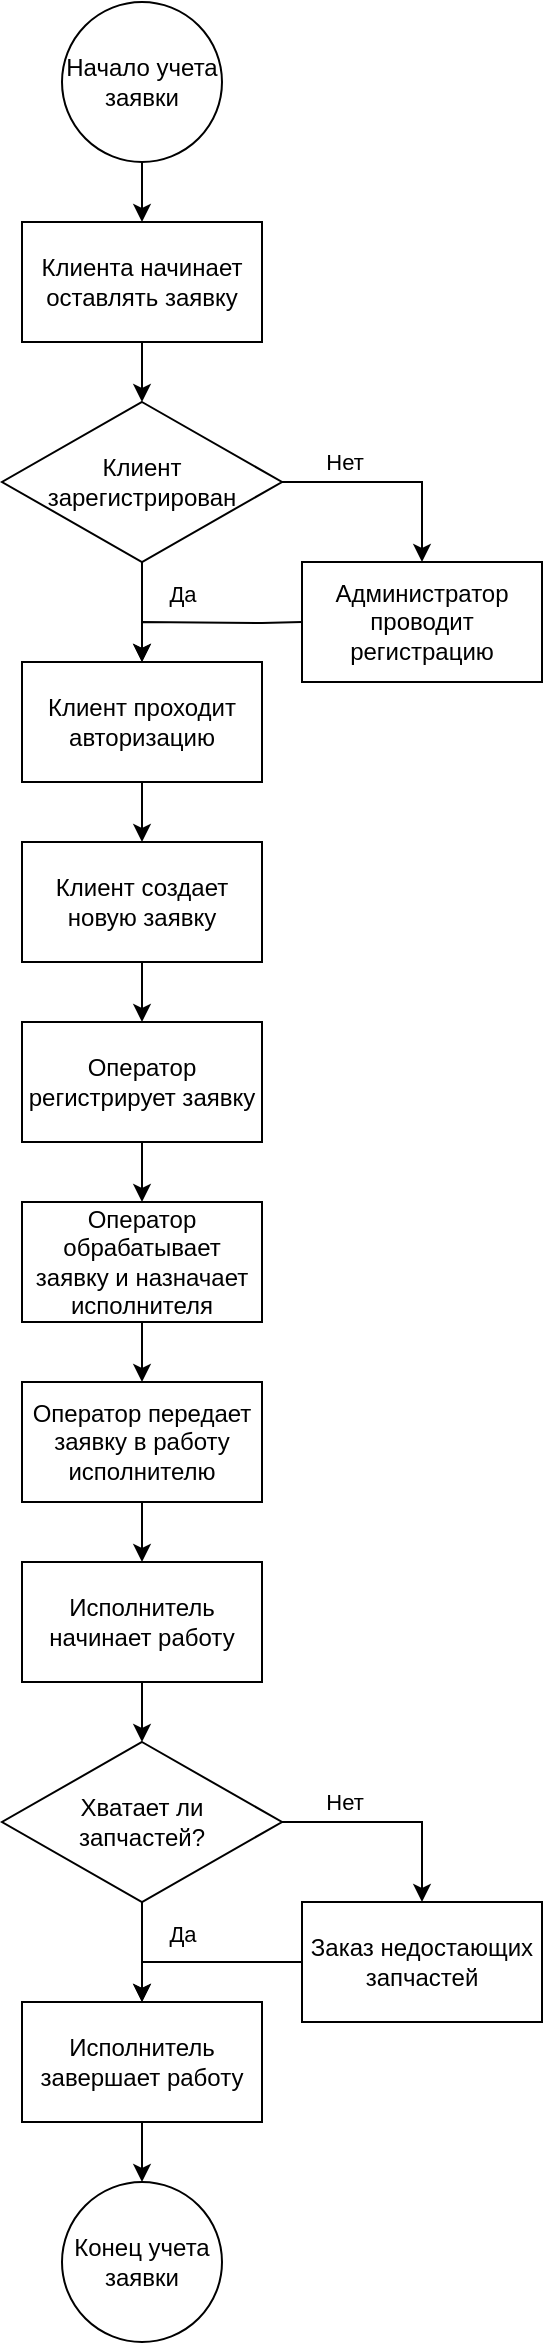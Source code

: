 <mxfile version="15.7.3" type="device"><diagram id="KRiuk2kqc8DtxJfHxlP1" name="Страница 1"><mxGraphModel dx="760" dy="597" grid="1" gridSize="10" guides="1" tooltips="1" connect="1" arrows="1" fold="1" page="1" pageScale="1" pageWidth="827" pageHeight="1169" math="0" shadow="0"><root><mxCell id="0"/><mxCell id="1" parent="0"/><mxCell id="5yxgRID9RsGGU8Y_MVv_-32" style="edgeStyle=orthogonalEdgeStyle;rounded=0;orthogonalLoop=1;jettySize=auto;html=1;" edge="1" parent="1" source="5yxgRID9RsGGU8Y_MVv_-30" target="5yxgRID9RsGGU8Y_MVv_-31"><mxGeometry relative="1" as="geometry"/></mxCell><mxCell id="5yxgRID9RsGGU8Y_MVv_-30" value="Начало учета заявки" style="ellipse;whiteSpace=wrap;html=1;" vertex="1" parent="1"><mxGeometry x="320" y="20" width="80" height="80" as="geometry"/></mxCell><mxCell id="5yxgRID9RsGGU8Y_MVv_-34" style="edgeStyle=orthogonalEdgeStyle;rounded=0;orthogonalLoop=1;jettySize=auto;html=1;" edge="1" parent="1" source="5yxgRID9RsGGU8Y_MVv_-31" target="5yxgRID9RsGGU8Y_MVv_-33"><mxGeometry relative="1" as="geometry"/></mxCell><mxCell id="5yxgRID9RsGGU8Y_MVv_-31" value="Клиента начинает оставлять заявку" style="rounded=0;whiteSpace=wrap;html=1;" vertex="1" parent="1"><mxGeometry x="300" y="130" width="120" height="60" as="geometry"/></mxCell><mxCell id="5yxgRID9RsGGU8Y_MVv_-37" style="edgeStyle=orthogonalEdgeStyle;rounded=0;orthogonalLoop=1;jettySize=auto;html=1;entryX=0.5;entryY=0;entryDx=0;entryDy=0;" edge="1" parent="1" source="5yxgRID9RsGGU8Y_MVv_-33"><mxGeometry relative="1" as="geometry"><mxPoint x="500" y="300" as="targetPoint"/><Array as="points"><mxPoint x="500" y="260"/></Array></mxGeometry></mxCell><mxCell id="5yxgRID9RsGGU8Y_MVv_-41" value="Нет" style="edgeLabel;html=1;align=center;verticalAlign=middle;resizable=0;points=[];" vertex="1" connectable="0" parent="5yxgRID9RsGGU8Y_MVv_-37"><mxGeometry x="-0.539" relative="1" as="geometry"><mxPoint x="5" y="-10" as="offset"/></mxGeometry></mxCell><mxCell id="5yxgRID9RsGGU8Y_MVv_-39" style="edgeStyle=orthogonalEdgeStyle;rounded=0;orthogonalLoop=1;jettySize=auto;html=1;" edge="1" parent="1" source="5yxgRID9RsGGU8Y_MVv_-33" target="5yxgRID9RsGGU8Y_MVv_-38"><mxGeometry relative="1" as="geometry"/></mxCell><mxCell id="5yxgRID9RsGGU8Y_MVv_-42" value="Да" style="edgeLabel;html=1;align=center;verticalAlign=middle;resizable=0;points=[];" vertex="1" connectable="0" parent="5yxgRID9RsGGU8Y_MVv_-39"><mxGeometry x="-0.389" y="1" relative="1" as="geometry"><mxPoint x="19" as="offset"/></mxGeometry></mxCell><mxCell id="5yxgRID9RsGGU8Y_MVv_-33" value="Клиент&lt;br&gt;зарегистрирован" style="rhombus;whiteSpace=wrap;html=1;" vertex="1" parent="1"><mxGeometry x="290" y="220" width="140" height="80" as="geometry"/></mxCell><mxCell id="5yxgRID9RsGGU8Y_MVv_-40" style="edgeStyle=orthogonalEdgeStyle;rounded=0;orthogonalLoop=1;jettySize=auto;html=1;entryX=0.5;entryY=0;entryDx=0;entryDy=0;" edge="1" parent="1" target="5yxgRID9RsGGU8Y_MVv_-38"><mxGeometry relative="1" as="geometry"><mxPoint x="360" y="280" as="targetPoint"/><mxPoint x="440" y="330" as="sourcePoint"/></mxGeometry></mxCell><mxCell id="5yxgRID9RsGGU8Y_MVv_-35" value="Администратор проводит регистрацию" style="rounded=0;whiteSpace=wrap;html=1;" vertex="1" parent="1"><mxGeometry x="440" y="300" width="120" height="60" as="geometry"/></mxCell><mxCell id="5yxgRID9RsGGU8Y_MVv_-44" style="edgeStyle=orthogonalEdgeStyle;rounded=0;orthogonalLoop=1;jettySize=auto;html=1;" edge="1" parent="1" source="5yxgRID9RsGGU8Y_MVv_-38" target="5yxgRID9RsGGU8Y_MVv_-43"><mxGeometry relative="1" as="geometry"/></mxCell><mxCell id="5yxgRID9RsGGU8Y_MVv_-38" value="Клиент проходит авторизацию" style="rounded=0;whiteSpace=wrap;html=1;" vertex="1" parent="1"><mxGeometry x="300" y="350" width="120" height="60" as="geometry"/></mxCell><mxCell id="5yxgRID9RsGGU8Y_MVv_-46" style="edgeStyle=orthogonalEdgeStyle;rounded=0;orthogonalLoop=1;jettySize=auto;html=1;" edge="1" parent="1" source="5yxgRID9RsGGU8Y_MVv_-43" target="5yxgRID9RsGGU8Y_MVv_-45"><mxGeometry relative="1" as="geometry"/></mxCell><mxCell id="5yxgRID9RsGGU8Y_MVv_-43" value="Клиент создает новую заявку" style="rounded=0;whiteSpace=wrap;html=1;" vertex="1" parent="1"><mxGeometry x="300" y="440" width="120" height="60" as="geometry"/></mxCell><mxCell id="5yxgRID9RsGGU8Y_MVv_-48" style="edgeStyle=orthogonalEdgeStyle;rounded=0;orthogonalLoop=1;jettySize=auto;html=1;" edge="1" parent="1" source="5yxgRID9RsGGU8Y_MVv_-45" target="5yxgRID9RsGGU8Y_MVv_-47"><mxGeometry relative="1" as="geometry"/></mxCell><mxCell id="5yxgRID9RsGGU8Y_MVv_-45" value="Оператор регистрирует заявку" style="rounded=0;whiteSpace=wrap;html=1;" vertex="1" parent="1"><mxGeometry x="300" y="530" width="120" height="60" as="geometry"/></mxCell><mxCell id="5yxgRID9RsGGU8Y_MVv_-50" style="edgeStyle=orthogonalEdgeStyle;rounded=0;orthogonalLoop=1;jettySize=auto;html=1;" edge="1" parent="1" source="5yxgRID9RsGGU8Y_MVv_-47" target="5yxgRID9RsGGU8Y_MVv_-49"><mxGeometry relative="1" as="geometry"/></mxCell><mxCell id="5yxgRID9RsGGU8Y_MVv_-47" value="Оператор обрабатывает заявку и назначает исполнителя" style="rounded=0;whiteSpace=wrap;html=1;" vertex="1" parent="1"><mxGeometry x="300" y="620" width="120" height="60" as="geometry"/></mxCell><mxCell id="5yxgRID9RsGGU8Y_MVv_-52" style="edgeStyle=orthogonalEdgeStyle;rounded=0;orthogonalLoop=1;jettySize=auto;html=1;" edge="1" parent="1" source="5yxgRID9RsGGU8Y_MVv_-49" target="5yxgRID9RsGGU8Y_MVv_-51"><mxGeometry relative="1" as="geometry"/></mxCell><mxCell id="5yxgRID9RsGGU8Y_MVv_-49" value="Оператор передает заявку в работу исполнителю" style="rounded=0;whiteSpace=wrap;html=1;" vertex="1" parent="1"><mxGeometry x="300" y="710" width="120" height="60" as="geometry"/></mxCell><mxCell id="5yxgRID9RsGGU8Y_MVv_-54" style="edgeStyle=orthogonalEdgeStyle;rounded=0;orthogonalLoop=1;jettySize=auto;html=1;" edge="1" parent="1" source="5yxgRID9RsGGU8Y_MVv_-51" target="5yxgRID9RsGGU8Y_MVv_-53"><mxGeometry relative="1" as="geometry"/></mxCell><mxCell id="5yxgRID9RsGGU8Y_MVv_-51" value="Исполнитель начинает работу" style="rounded=0;whiteSpace=wrap;html=1;" vertex="1" parent="1"><mxGeometry x="300" y="800" width="120" height="60" as="geometry"/></mxCell><mxCell id="5yxgRID9RsGGU8Y_MVv_-53" value="Хватает ли&lt;br&gt;запчастей?" style="rhombus;whiteSpace=wrap;html=1;" vertex="1" parent="1"><mxGeometry x="290" y="890" width="140" height="80" as="geometry"/></mxCell><mxCell id="5yxgRID9RsGGU8Y_MVv_-55" style="edgeStyle=orthogonalEdgeStyle;rounded=0;orthogonalLoop=1;jettySize=auto;html=1;entryX=0.5;entryY=0;entryDx=0;entryDy=0;" edge="1" parent="1" target="5yxgRID9RsGGU8Y_MVv_-60" source="5yxgRID9RsGGU8Y_MVv_-53"><mxGeometry relative="1" as="geometry"><mxPoint x="430" y="910" as="sourcePoint"/><Array as="points"><mxPoint x="500" y="930"/></Array></mxGeometry></mxCell><mxCell id="5yxgRID9RsGGU8Y_MVv_-56" value="Нет" style="edgeLabel;html=1;align=center;verticalAlign=middle;resizable=0;points=[];" vertex="1" connectable="0" parent="5yxgRID9RsGGU8Y_MVv_-55"><mxGeometry x="-0.539" relative="1" as="geometry"><mxPoint x="5" y="-10" as="offset"/></mxGeometry></mxCell><mxCell id="5yxgRID9RsGGU8Y_MVv_-57" style="edgeStyle=orthogonalEdgeStyle;rounded=0;orthogonalLoop=1;jettySize=auto;html=1;" edge="1" parent="1" target="5yxgRID9RsGGU8Y_MVv_-61" source="5yxgRID9RsGGU8Y_MVv_-53"><mxGeometry relative="1" as="geometry"><mxPoint x="360" y="950" as="sourcePoint"/></mxGeometry></mxCell><mxCell id="5yxgRID9RsGGU8Y_MVv_-58" value="Да" style="edgeLabel;html=1;align=center;verticalAlign=middle;resizable=0;points=[];" vertex="1" connectable="0" parent="5yxgRID9RsGGU8Y_MVv_-57"><mxGeometry x="-0.389" y="1" relative="1" as="geometry"><mxPoint x="19" as="offset"/></mxGeometry></mxCell><mxCell id="5yxgRID9RsGGU8Y_MVv_-59" style="edgeStyle=orthogonalEdgeStyle;rounded=0;orthogonalLoop=1;jettySize=auto;html=1;entryX=0.5;entryY=0;entryDx=0;entryDy=0;" edge="1" parent="1" source="5yxgRID9RsGGU8Y_MVv_-60" target="5yxgRID9RsGGU8Y_MVv_-61"><mxGeometry relative="1" as="geometry"><mxPoint x="360" y="980" as="targetPoint"/></mxGeometry></mxCell><mxCell id="5yxgRID9RsGGU8Y_MVv_-60" value="Заказ недостающих запчастей" style="rounded=0;whiteSpace=wrap;html=1;" vertex="1" parent="1"><mxGeometry x="440" y="970" width="120" height="60" as="geometry"/></mxCell><mxCell id="5yxgRID9RsGGU8Y_MVv_-63" style="edgeStyle=orthogonalEdgeStyle;rounded=0;orthogonalLoop=1;jettySize=auto;html=1;" edge="1" parent="1" source="5yxgRID9RsGGU8Y_MVv_-61" target="5yxgRID9RsGGU8Y_MVv_-62"><mxGeometry relative="1" as="geometry"/></mxCell><mxCell id="5yxgRID9RsGGU8Y_MVv_-61" value="Исполнитель завершает работу" style="rounded=0;whiteSpace=wrap;html=1;" vertex="1" parent="1"><mxGeometry x="300" y="1020" width="120" height="60" as="geometry"/></mxCell><mxCell id="5yxgRID9RsGGU8Y_MVv_-62" value="Конец учета заявки" style="ellipse;whiteSpace=wrap;html=1;" vertex="1" parent="1"><mxGeometry x="320" y="1110" width="80" height="80" as="geometry"/></mxCell></root></mxGraphModel></diagram></mxfile>